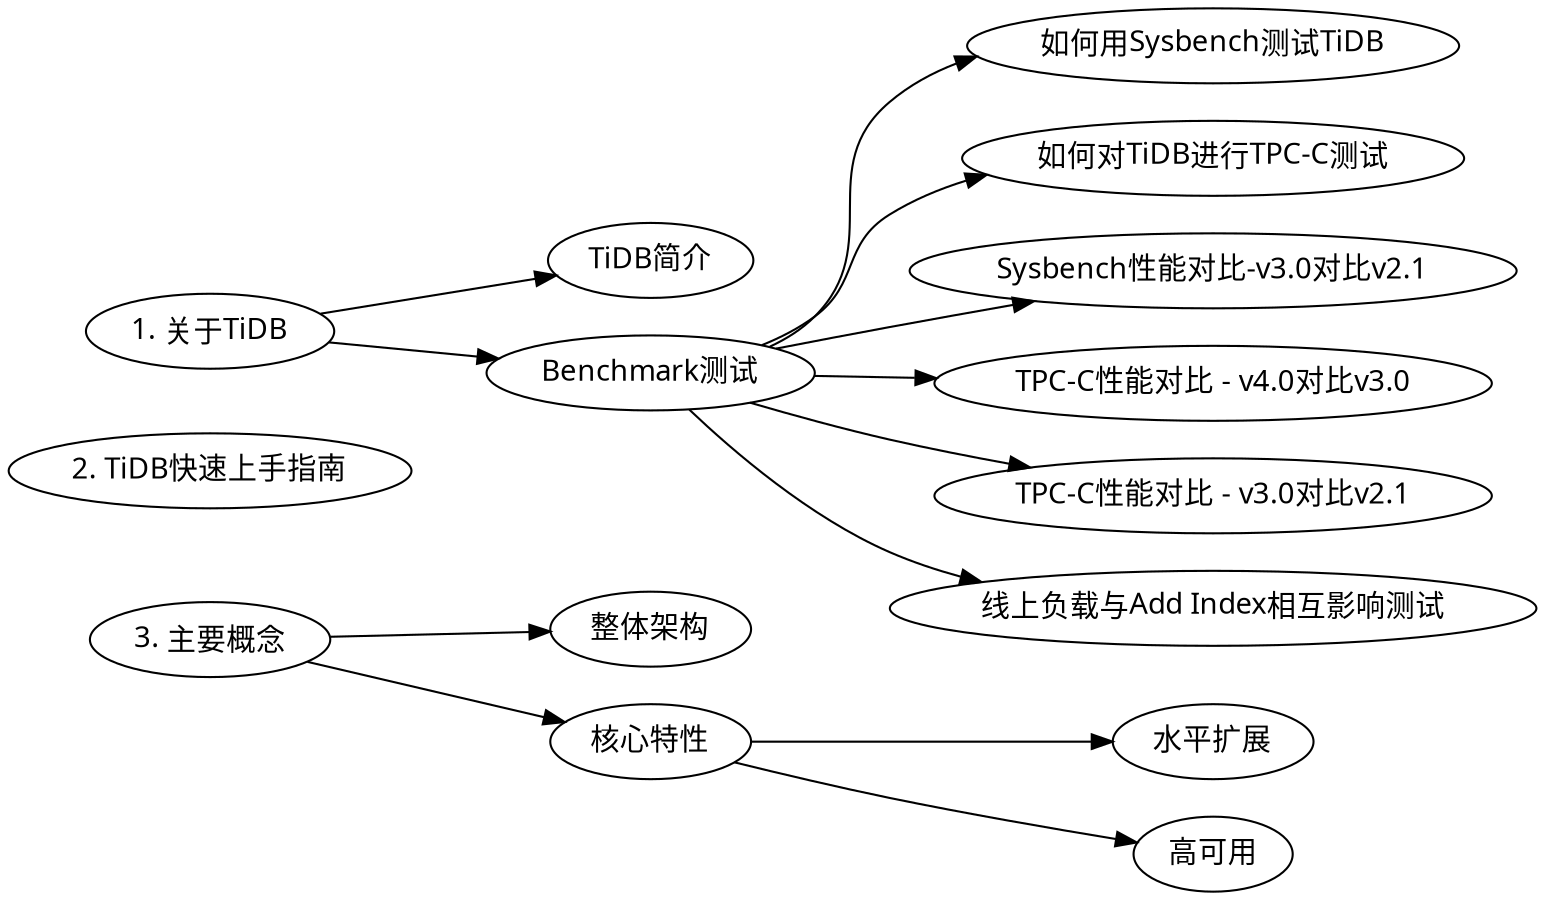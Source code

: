 digraph {

    rankdir = LR
    
    #Node [shape = r];

    node [fontname="KaiTi"] 

    "3. 主要概念" -> "整体架构"
    "3. 主要概念" -> "核心特性"
    "核心特性" -> "水平扩展"
    "核心特性" -> "高可用"

    "2. TiDB快速上手指南"

    "1. 关于TiDB" -> TiDB简介
    "1. 关于TiDB" -> Benchmark测试 
    Benchmark测试 -> 如何用Sysbench测试TiDB
    Benchmark测试 -> "如何对TiDB进行TPC-C测试"
    Benchmark测试 -> "Sysbench性能对比-v3.0对比v2.1"
    Benchmark测试 -> "TPC-C性能对比 - v4.0对比v3.0"
    Benchmark测试 -> "TPC-C性能对比 - v3.0对比v2.1"
    Benchmark测试 -> "线上负载与Add Index相互影响测试"

    
}